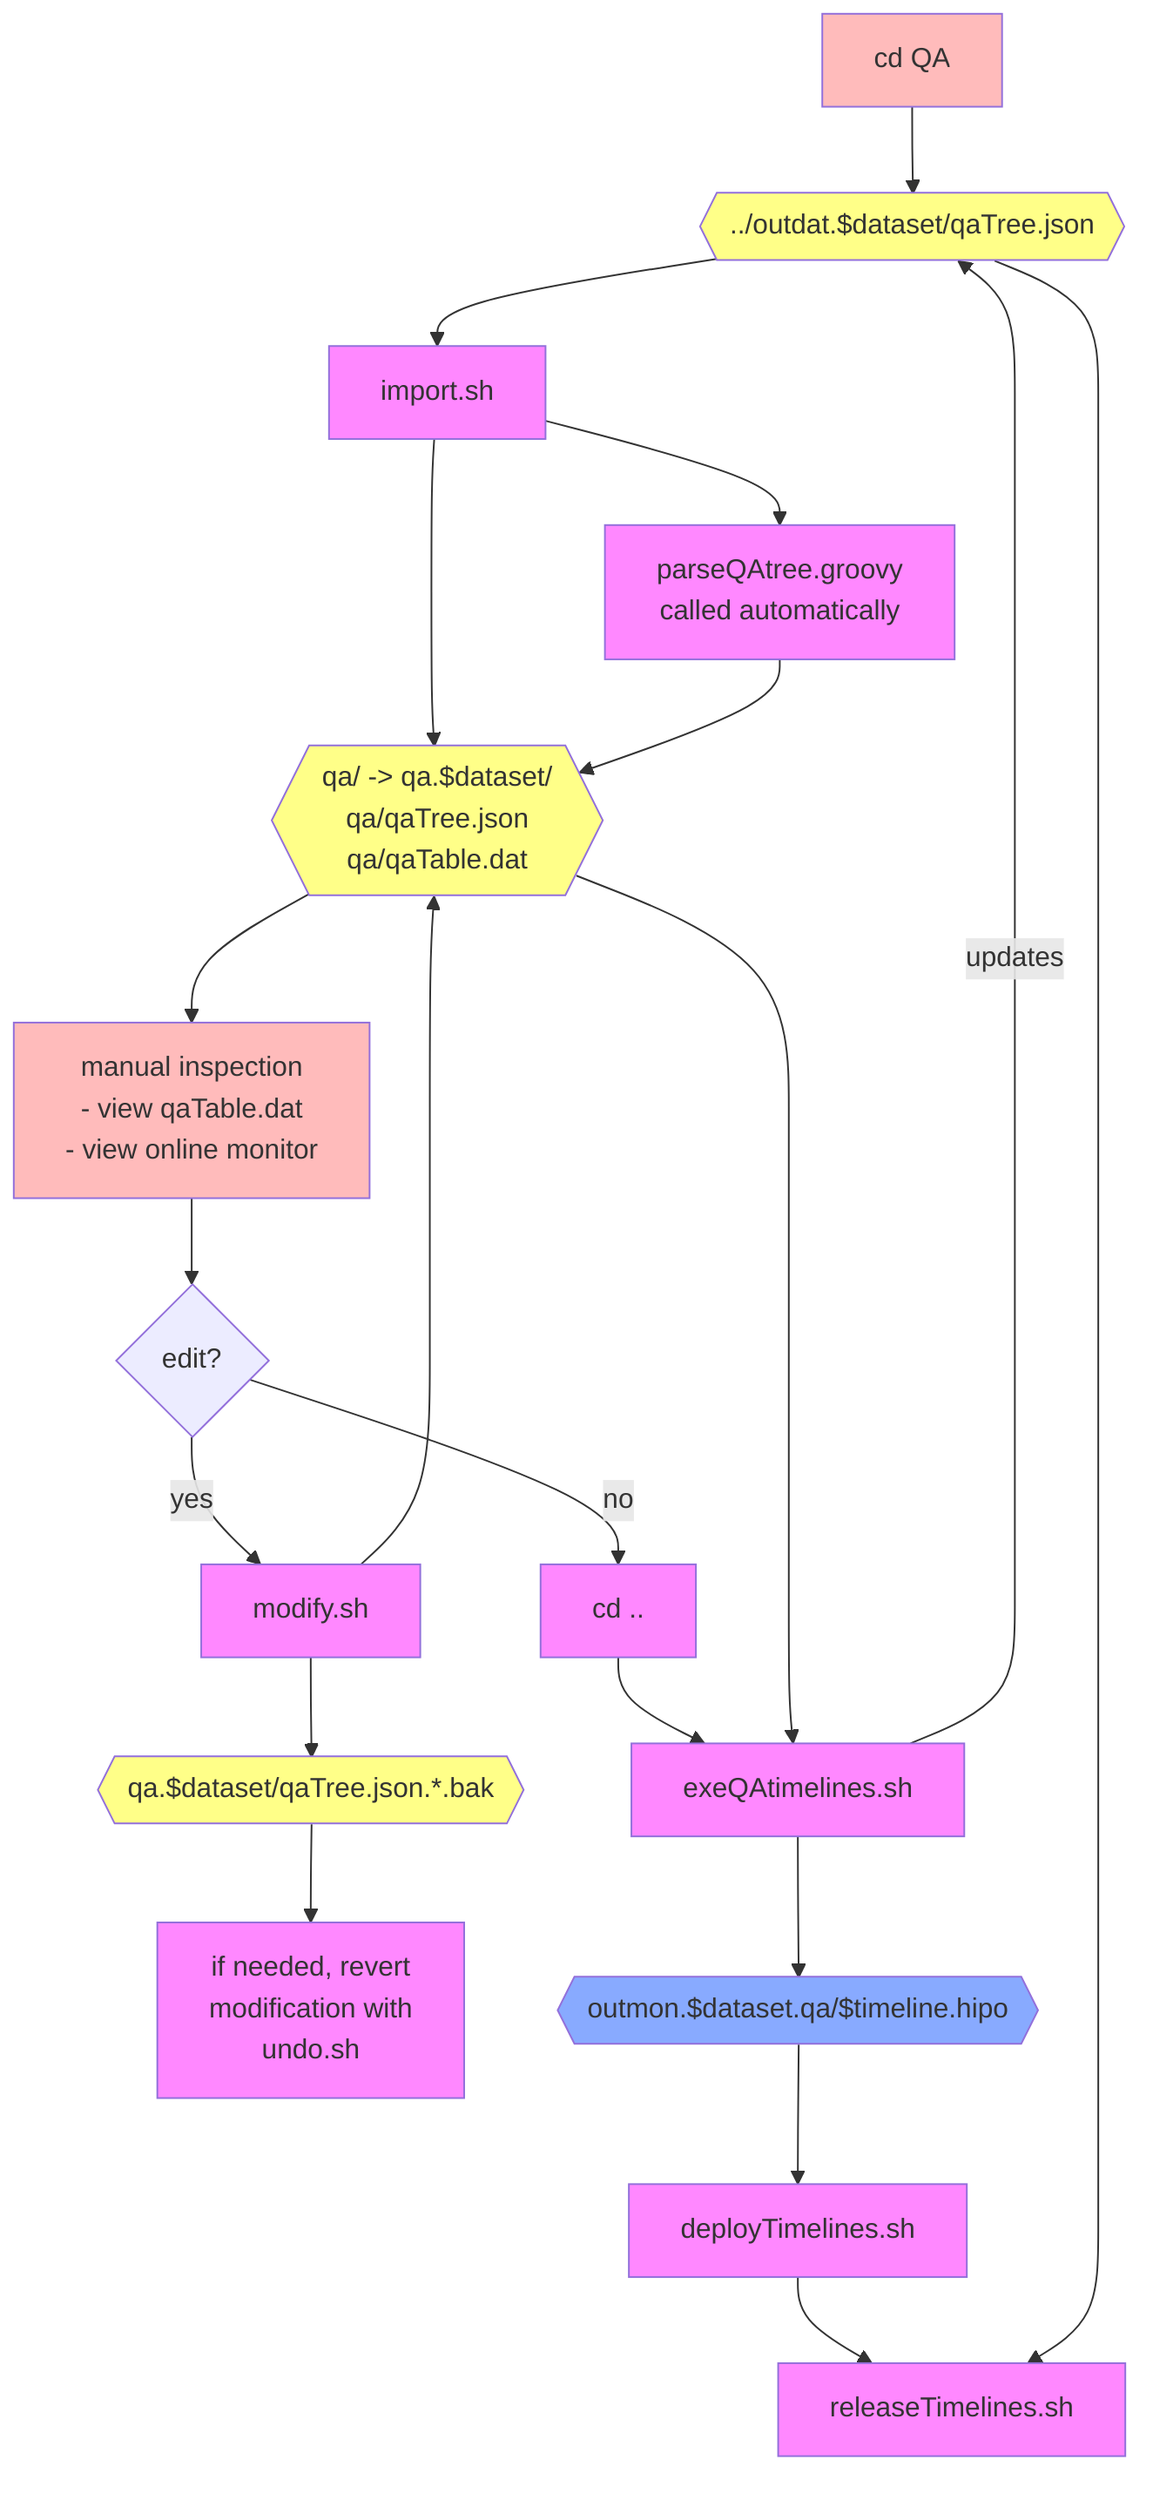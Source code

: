 graph TD;
   cd0[cd QA]:::manual-->qaTree;
   qaTree{{../outdat.$dataset/qaTree.json}}:::data --> import[import.sh]:::qa;
    import --> parse[parseQAtree.groovy<br>called automatically]:::qa;
    import --> qaLoc{{qa/ -> qa.$dataset/<br>qa/qaTree.json<br>qa/qaTable.dat}}:::data;
    parse --> qaLoc;
    
    qaLoc --> inspect[manual inspection<br>- view qaTable.dat<br>- view online monitor]:::manual;
    inspect --> edit{edit?};
    
    edit -->|yes|modify[modify.sh]:::qa;
    modify --> qaLoc;
    modify --> qaBak{{qa.$dataset/qaTree.json.*.bak}}:::data;
    qaBak --> undo[if needed, revert<br>modification with<br>undo.sh]:::qa;
    
    edit -->|no|cd[cd ..]:::qa;
    cd --> qa[exeQAtimelines.sh]:::qa;
    qaLoc --> qa;
    qa --> qaTL{{outmon.$dataset.qa/$timeline.hipo}}:::timeline;
    qa -->|updates|qaTree;
    qaTL --> deploy[deployTimelines.sh]:::qa
    deploy --> release[releaseTimelines.sh]:::qa
    qaTree --> release
    
    classDef data fill:#ff8;
    classDef manual fill:#fbb;
    classDef timeline fill:#8af;
    classDef qa fill:#f8f;